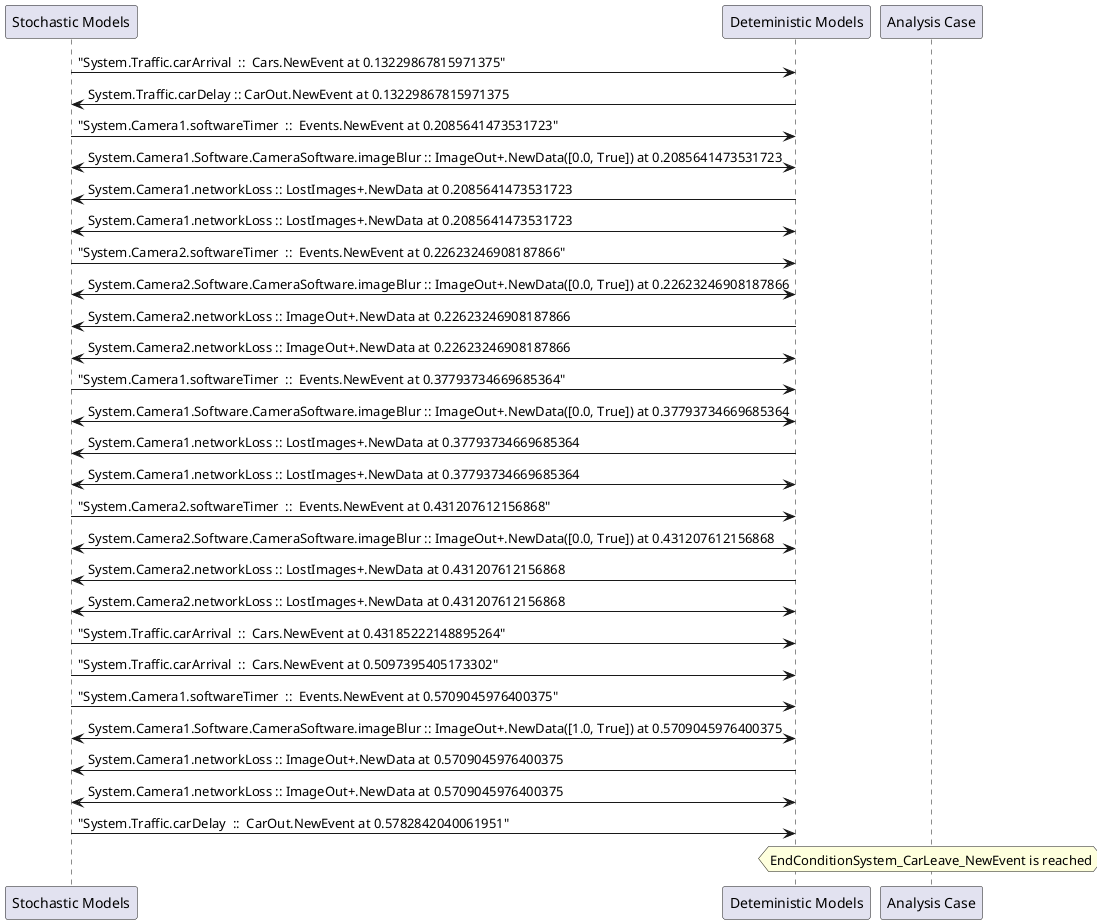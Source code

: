 
	@startuml
	participant "Stochastic Models" as stochmodel
	participant "Deteministic Models" as detmodel
	participant "Analysis Case" as analysis
	{24254_stop} stochmodel -> detmodel : "System.Traffic.carArrival  ::  Cars.NewEvent at 0.13229867815971375"
{24265_start} detmodel -> stochmodel : System.Traffic.carDelay :: CarOut.NewEvent at 0.13229867815971375
{24224_stop} stochmodel -> detmodel : "System.Camera1.softwareTimer  ::  Events.NewEvent at 0.2085641473531723"
detmodel <-> stochmodel : System.Camera1.Software.CameraSoftware.imageBlur :: ImageOut+.NewData([0.0, True]) at 0.2085641473531723
detmodel -> stochmodel : System.Camera1.networkLoss :: LostImages+.NewData at 0.2085641473531723
detmodel <-> stochmodel : System.Camera1.networkLoss :: LostImages+.NewData at 0.2085641473531723
{24239_stop} stochmodel -> detmodel : "System.Camera2.softwareTimer  ::  Events.NewEvent at 0.22623246908187866"
detmodel <-> stochmodel : System.Camera2.Software.CameraSoftware.imageBlur :: ImageOut+.NewData([0.0, True]) at 0.22623246908187866
detmodel -> stochmodel : System.Camera2.networkLoss :: ImageOut+.NewData at 0.22623246908187866
detmodel <-> stochmodel : System.Camera2.networkLoss :: ImageOut+.NewData at 0.22623246908187866
{24225_stop} stochmodel -> detmodel : "System.Camera1.softwareTimer  ::  Events.NewEvent at 0.37793734669685364"
detmodel <-> stochmodel : System.Camera1.Software.CameraSoftware.imageBlur :: ImageOut+.NewData([0.0, True]) at 0.37793734669685364
detmodel -> stochmodel : System.Camera1.networkLoss :: LostImages+.NewData at 0.37793734669685364
detmodel <-> stochmodel : System.Camera1.networkLoss :: LostImages+.NewData at 0.37793734669685364
{24240_stop} stochmodel -> detmodel : "System.Camera2.softwareTimer  ::  Events.NewEvent at 0.431207612156868"
detmodel <-> stochmodel : System.Camera2.Software.CameraSoftware.imageBlur :: ImageOut+.NewData([0.0, True]) at 0.431207612156868
detmodel -> stochmodel : System.Camera2.networkLoss :: LostImages+.NewData at 0.431207612156868
detmodel <-> stochmodel : System.Camera2.networkLoss :: LostImages+.NewData at 0.431207612156868
{24255_stop} stochmodel -> detmodel : "System.Traffic.carArrival  ::  Cars.NewEvent at 0.43185222148895264"
{24256_stop} stochmodel -> detmodel : "System.Traffic.carArrival  ::  Cars.NewEvent at 0.5097395405173302"
{24226_stop} stochmodel -> detmodel : "System.Camera1.softwareTimer  ::  Events.NewEvent at 0.5709045976400375"
detmodel <-> stochmodel : System.Camera1.Software.CameraSoftware.imageBlur :: ImageOut+.NewData([1.0, True]) at 0.5709045976400375
detmodel -> stochmodel : System.Camera1.networkLoss :: ImageOut+.NewData at 0.5709045976400375
detmodel <-> stochmodel : System.Camera1.networkLoss :: ImageOut+.NewData at 0.5709045976400375
{24265_stop} stochmodel -> detmodel : "System.Traffic.carDelay  ::  CarOut.NewEvent at 0.5782842040061951"
{24265_start} <-> {24265_stop} : delay
hnote over analysis 
EndConditionSystem_CarLeave_NewEvent is reached
endnote
@enduml